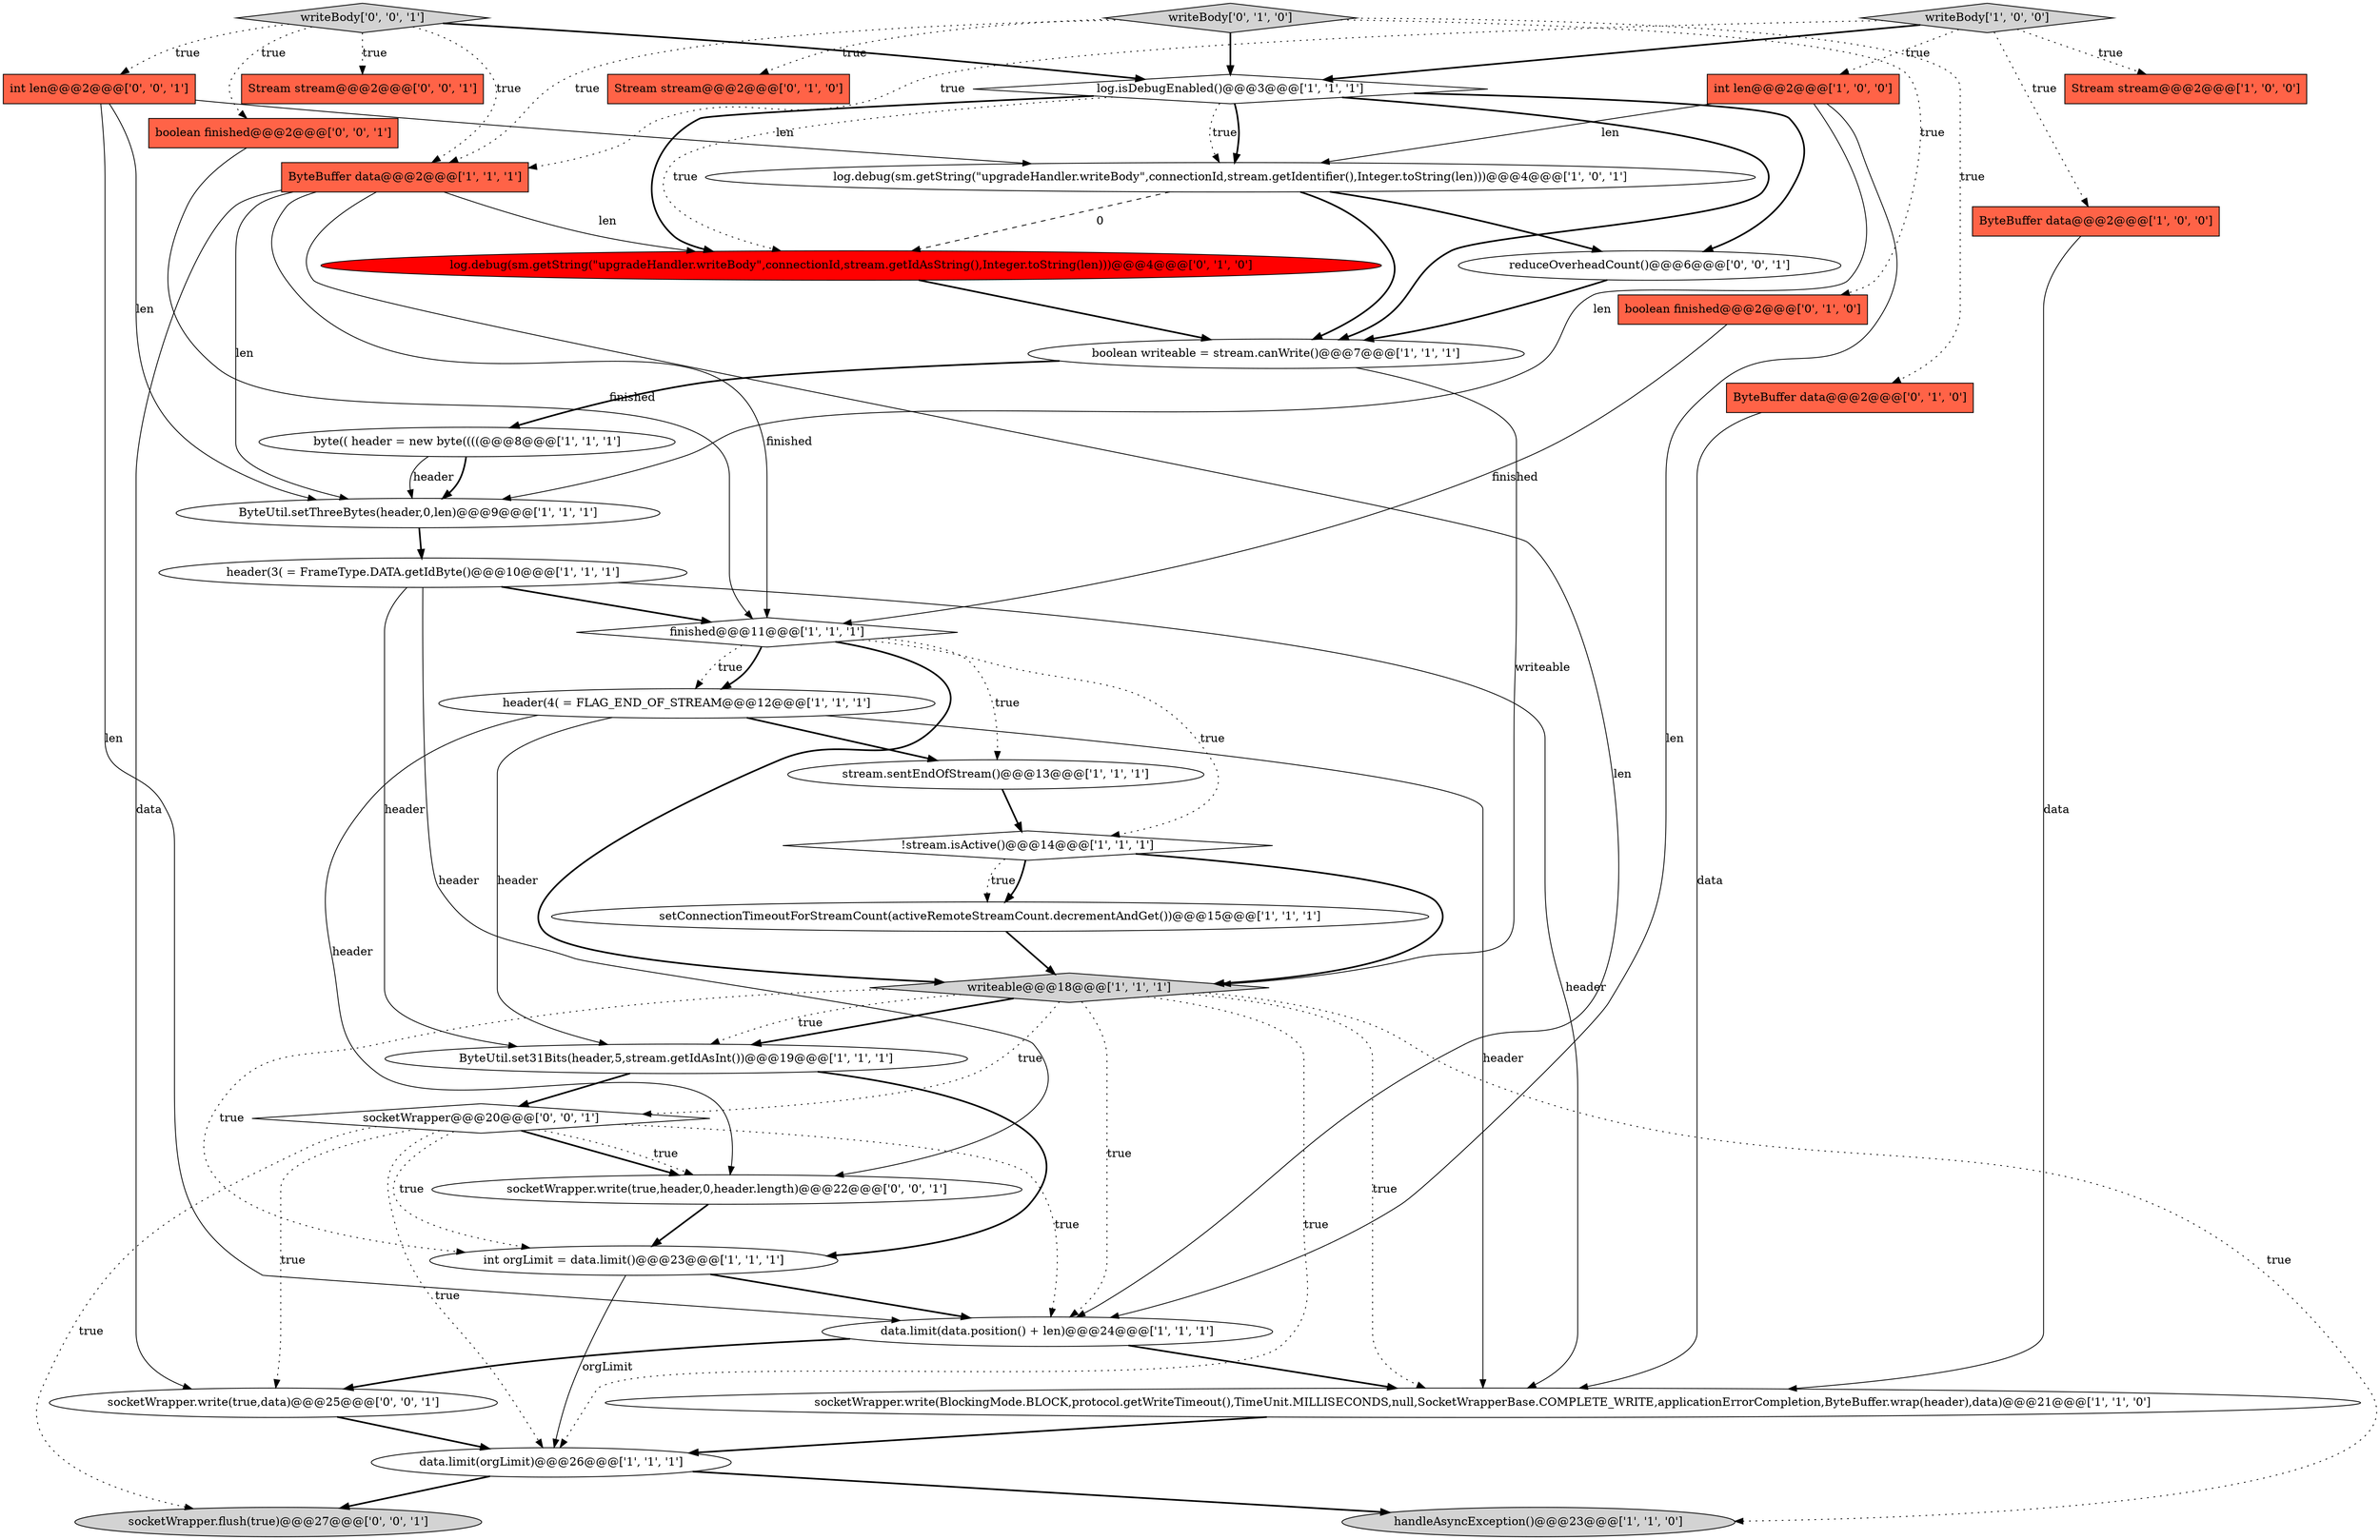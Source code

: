 digraph {
31 [style = filled, label = "boolean finished@@@2@@@['0', '0', '1']", fillcolor = tomato, shape = box image = "AAA0AAABBB3BBB"];
9 [style = filled, label = "ByteBuffer data@@@2@@@['1', '0', '0']", fillcolor = tomato, shape = box image = "AAA0AAABBB1BBB"];
18 [style = filled, label = "log.isDebugEnabled()@@@3@@@['1', '1', '1']", fillcolor = white, shape = diamond image = "AAA0AAABBB1BBB"];
27 [style = filled, label = "log.debug(sm.getString(\"upgradeHandler.writeBody\",connectionId,stream.getIdAsString(),Integer.toString(len)))@@@4@@@['0', '1', '0']", fillcolor = red, shape = ellipse image = "AAA1AAABBB2BBB"];
2 [style = filled, label = "!stream.isActive()@@@14@@@['1', '1', '1']", fillcolor = white, shape = diamond image = "AAA0AAABBB1BBB"];
3 [style = filled, label = "ByteUtil.set31Bits(header,5,stream.getIdAsInt())@@@19@@@['1', '1', '1']", fillcolor = white, shape = ellipse image = "AAA0AAABBB1BBB"];
0 [style = filled, label = "setConnectionTimeoutForStreamCount(activeRemoteStreamCount.decrementAndGet())@@@15@@@['1', '1', '1']", fillcolor = white, shape = ellipse image = "AAA0AAABBB1BBB"];
12 [style = filled, label = "finished@@@11@@@['1', '1', '1']", fillcolor = white, shape = diamond image = "AAA0AAABBB1BBB"];
29 [style = filled, label = "socketWrapper.flush(true)@@@27@@@['0', '0', '1']", fillcolor = lightgray, shape = ellipse image = "AAA0AAABBB3BBB"];
36 [style = filled, label = "socketWrapper@@@20@@@['0', '0', '1']", fillcolor = white, shape = diamond image = "AAA0AAABBB3BBB"];
22 [style = filled, label = "data.limit(data.position() + len)@@@24@@@['1', '1', '1']", fillcolor = white, shape = ellipse image = "AAA0AAABBB1BBB"];
14 [style = filled, label = "log.debug(sm.getString(\"upgradeHandler.writeBody\",connectionId,stream.getIdentifier(),Integer.toString(len)))@@@4@@@['1', '0', '1']", fillcolor = white, shape = ellipse image = "AAA0AAABBB1BBB"];
16 [style = filled, label = "ByteBuffer data@@@2@@@['1', '1', '1']", fillcolor = tomato, shape = box image = "AAA0AAABBB1BBB"];
6 [style = filled, label = "stream.sentEndOfStream()@@@13@@@['1', '1', '1']", fillcolor = white, shape = ellipse image = "AAA0AAABBB1BBB"];
21 [style = filled, label = "data.limit(orgLimit)@@@26@@@['1', '1', '1']", fillcolor = white, shape = ellipse image = "AAA0AAABBB1BBB"];
34 [style = filled, label = "int len@@@2@@@['0', '0', '1']", fillcolor = tomato, shape = box image = "AAA0AAABBB3BBB"];
5 [style = filled, label = "socketWrapper.write(BlockingMode.BLOCK,protocol.getWriteTimeout(),TimeUnit.MILLISECONDS,null,SocketWrapperBase.COMPLETE_WRITE,applicationErrorCompletion,ByteBuffer.wrap(header),data)@@@21@@@['1', '1', '0']", fillcolor = white, shape = ellipse image = "AAA0AAABBB1BBB"];
35 [style = filled, label = "socketWrapper.write(true,data)@@@25@@@['0', '0', '1']", fillcolor = white, shape = ellipse image = "AAA0AAABBB3BBB"];
32 [style = filled, label = "writeBody['0', '0', '1']", fillcolor = lightgray, shape = diamond image = "AAA0AAABBB3BBB"];
24 [style = filled, label = "boolean finished@@@2@@@['0', '1', '0']", fillcolor = tomato, shape = box image = "AAA0AAABBB2BBB"];
30 [style = filled, label = "reduceOverheadCount()@@@6@@@['0', '0', '1']", fillcolor = white, shape = ellipse image = "AAA0AAABBB3BBB"];
4 [style = filled, label = "handleAsyncException()@@@23@@@['1', '1', '0']", fillcolor = lightgray, shape = ellipse image = "AAA0AAABBB1BBB"];
26 [style = filled, label = "writeBody['0', '1', '0']", fillcolor = lightgray, shape = diamond image = "AAA0AAABBB2BBB"];
28 [style = filled, label = "socketWrapper.write(true,header,0,header.length)@@@22@@@['0', '0', '1']", fillcolor = white, shape = ellipse image = "AAA0AAABBB3BBB"];
10 [style = filled, label = "byte(( header = new byte((((@@@8@@@['1', '1', '1']", fillcolor = white, shape = ellipse image = "AAA0AAABBB1BBB"];
8 [style = filled, label = "Stream stream@@@2@@@['1', '0', '0']", fillcolor = tomato, shape = box image = "AAA0AAABBB1BBB"];
7 [style = filled, label = "int orgLimit = data.limit()@@@23@@@['1', '1', '1']", fillcolor = white, shape = ellipse image = "AAA0AAABBB1BBB"];
17 [style = filled, label = "writeable@@@18@@@['1', '1', '1']", fillcolor = lightgray, shape = diamond image = "AAA0AAABBB1BBB"];
33 [style = filled, label = "Stream stream@@@2@@@['0', '0', '1']", fillcolor = tomato, shape = box image = "AAA0AAABBB3BBB"];
25 [style = filled, label = "Stream stream@@@2@@@['0', '1', '0']", fillcolor = tomato, shape = box image = "AAA0AAABBB2BBB"];
11 [style = filled, label = "ByteUtil.setThreeBytes(header,0,len)@@@9@@@['1', '1', '1']", fillcolor = white, shape = ellipse image = "AAA0AAABBB1BBB"];
23 [style = filled, label = "ByteBuffer data@@@2@@@['0', '1', '0']", fillcolor = tomato, shape = box image = "AAA0AAABBB2BBB"];
20 [style = filled, label = "header(4( = FLAG_END_OF_STREAM@@@12@@@['1', '1', '1']", fillcolor = white, shape = ellipse image = "AAA0AAABBB1BBB"];
13 [style = filled, label = "writeBody['1', '0', '0']", fillcolor = lightgray, shape = diamond image = "AAA0AAABBB1BBB"];
1 [style = filled, label = "int len@@@2@@@['1', '0', '0']", fillcolor = tomato, shape = box image = "AAA0AAABBB1BBB"];
19 [style = filled, label = "boolean writeable = stream.canWrite()@@@7@@@['1', '1', '1']", fillcolor = white, shape = ellipse image = "AAA0AAABBB1BBB"];
15 [style = filled, label = "header(3( = FrameType.DATA.getIdByte()@@@10@@@['1', '1', '1']", fillcolor = white, shape = ellipse image = "AAA0AAABBB1BBB"];
16->22 [style = solid, label="len"];
36->28 [style = bold, label=""];
18->30 [style = bold, label=""];
36->21 [style = dotted, label="true"];
15->5 [style = solid, label="header"];
3->36 [style = bold, label=""];
34->22 [style = solid, label="len"];
12->20 [style = dotted, label="true"];
26->24 [style = dotted, label="true"];
1->22 [style = solid, label="len"];
26->16 [style = dotted, label="true"];
27->19 [style = bold, label=""];
16->35 [style = solid, label="data"];
20->3 [style = solid, label="header"];
32->18 [style = bold, label=""];
10->11 [style = bold, label=""];
13->9 [style = dotted, label="true"];
2->0 [style = dotted, label="true"];
1->11 [style = solid, label="len"];
14->30 [style = bold, label=""];
0->17 [style = bold, label=""];
16->11 [style = solid, label="len"];
12->2 [style = dotted, label="true"];
18->19 [style = bold, label=""];
26->23 [style = dotted, label="true"];
22->5 [style = bold, label=""];
17->3 [style = dotted, label="true"];
1->14 [style = solid, label="len"];
35->21 [style = bold, label=""];
6->2 [style = bold, label=""];
5->21 [style = bold, label=""];
30->19 [style = bold, label=""];
36->7 [style = dotted, label="true"];
21->29 [style = bold, label=""];
3->7 [style = bold, label=""];
12->6 [style = dotted, label="true"];
15->12 [style = bold, label=""];
36->29 [style = dotted, label="true"];
17->21 [style = dotted, label="true"];
7->21 [style = solid, label="orgLimit"];
18->27 [style = dotted, label="true"];
32->31 [style = dotted, label="true"];
13->18 [style = bold, label=""];
21->4 [style = bold, label=""];
2->17 [style = bold, label=""];
13->16 [style = dotted, label="true"];
32->34 [style = dotted, label="true"];
36->22 [style = dotted, label="true"];
17->4 [style = dotted, label="true"];
9->5 [style = solid, label="data"];
12->17 [style = bold, label=""];
12->20 [style = bold, label=""];
14->19 [style = bold, label=""];
19->10 [style = bold, label=""];
15->28 [style = solid, label="header"];
36->28 [style = dotted, label="true"];
32->33 [style = dotted, label="true"];
7->22 [style = bold, label=""];
20->28 [style = solid, label="header"];
2->0 [style = bold, label=""];
20->5 [style = solid, label="header"];
13->8 [style = dotted, label="true"];
31->12 [style = solid, label="finished"];
17->3 [style = bold, label=""];
17->22 [style = dotted, label="true"];
17->36 [style = dotted, label="true"];
22->35 [style = bold, label=""];
26->25 [style = dotted, label="true"];
15->3 [style = solid, label="header"];
28->7 [style = bold, label=""];
34->11 [style = solid, label="len"];
19->17 [style = solid, label="writeable"];
20->6 [style = bold, label=""];
24->12 [style = solid, label="finished"];
16->27 [style = solid, label="len"];
14->27 [style = dashed, label="0"];
23->5 [style = solid, label="data"];
34->14 [style = solid, label="len"];
18->14 [style = dotted, label="true"];
11->15 [style = bold, label=""];
13->1 [style = dotted, label="true"];
10->11 [style = solid, label="header"];
18->27 [style = bold, label=""];
16->12 [style = solid, label="finished"];
17->7 [style = dotted, label="true"];
36->35 [style = dotted, label="true"];
32->16 [style = dotted, label="true"];
18->14 [style = bold, label=""];
26->18 [style = bold, label=""];
17->5 [style = dotted, label="true"];
}
